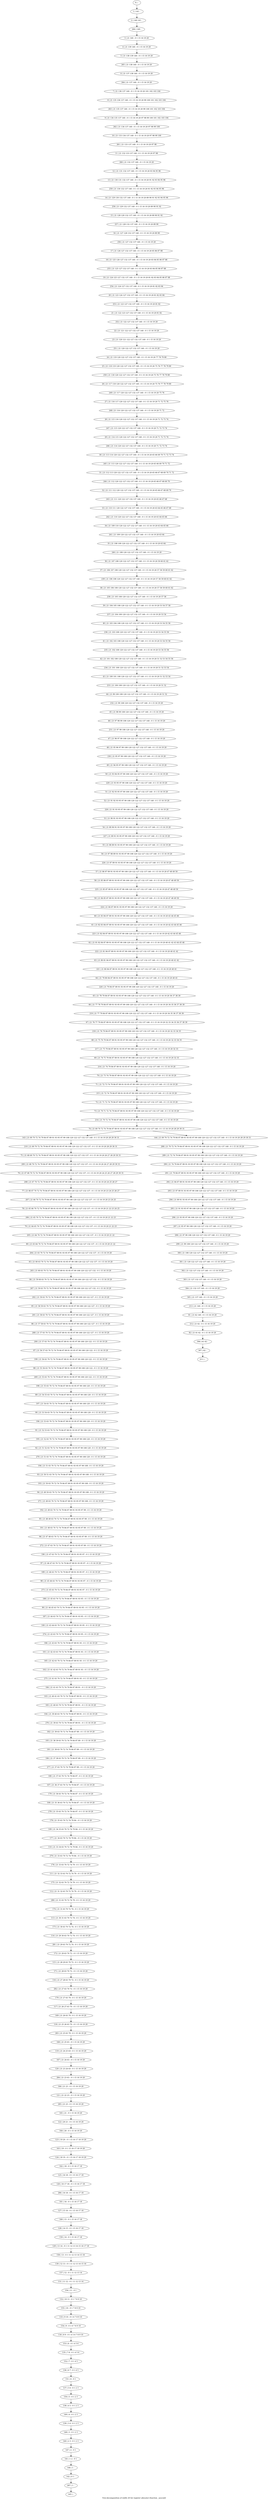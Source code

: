 digraph G {
graph [label="Tree-decomposition of width 20 for register allocator (function _sysconf)"]
0[label="0 | : "];
1[label="1 | 141 : "];
2[label="2 | 140 141 : "];
3[label="3 | 21 140 : 0 1 15 16 19 20 "];
4[label="4 | 21 139 140 : 0 1 15 16 19 20 "];
5[label="5 | 21 138 139 140 : 0 1 15 16 19 20 "];
6[label="6 | 21 137 138 140 : 0 1 15 16 19 20 "];
7[label="7 | 21 136 137 140 : 0 1 15 16 19 20 101 102 103 104 "];
8[label="8 | 21 135 136 137 140 : 0 1 15 16 19 20 99 100 101 102 103 104 "];
9[label="9 | 21 134 135 137 140 : 0 1 15 16 19 20 97 98 99 100 101 102 103 104 "];
10[label="10 | 21 133 134 137 140 : 0 1 15 16 19 20 97 98 99 100 "];
11[label="11 | 21 132 133 137 140 : 0 1 15 16 19 20 97 98 "];
12[label="12 | 21 131 132 137 140 : 0 1 15 16 19 20 93 94 95 96 "];
13[label="13 | 21 130 131 132 137 140 : 0 1 15 16 19 20 91 92 93 94 95 96 "];
14[label="14 | 21 129 130 132 137 140 : 0 1 15 16 19 20 89 90 91 92 93 94 95 96 "];
15[label="15 | 21 128 129 132 137 140 : 0 1 15 16 19 20 89 90 91 92 "];
16[label="16 | 21 127 128 132 137 140 : 0 1 15 16 19 20 89 90 "];
17[label="17 | 21 126 127 132 137 140 : 0 1 15 16 19 20 85 86 87 88 "];
18[label="18 | 21 125 126 127 132 137 140 : 0 1 15 16 19 20 83 84 85 86 87 88 "];
19[label="19 | 21 124 125 127 132 137 140 : 0 1 15 16 19 20 81 82 83 84 85 86 87 88 "];
20[label="20 | 21 123 124 127 132 137 140 : 0 1 15 16 19 20 81 82 83 84 "];
21[label="21 | 21 122 123 127 132 137 140 : 0 1 15 16 19 20 81 82 "];
22[label="22 | 21 121 122 127 132 137 140 : 0 1 15 16 19 20 "];
23[label="23 | 21 120 121 122 127 132 137 140 : 0 1 15 16 19 20 "];
24[label="24 | 21 119 120 122 127 132 137 140 : 0 1 15 16 19 20 77 78 79 80 "];
25[label="25 | 21 118 119 120 122 127 132 137 140 : 0 1 15 16 19 20 75 76 77 78 79 80 "];
26[label="26 | 21 117 118 120 122 127 132 137 140 : 0 1 15 16 19 20 75 76 77 78 79 80 "];
27[label="27 | 21 116 117 120 122 127 132 137 140 : 0 1 15 16 19 20 71 72 75 76 "];
28[label="28 | 21 115 116 120 122 127 132 137 140 : 0 1 15 16 19 20 71 72 73 74 "];
29[label="29 | 21 114 115 120 122 127 132 137 140 : 0 1 15 16 19 20 71 72 73 74 "];
30[label="30 | 21 113 114 120 122 127 132 137 140 : 0 1 15 16 19 20 65 66 69 70 71 72 73 74 "];
31[label="31 | 21 112 113 120 122 127 132 137 140 : 0 1 15 16 19 20 65 66 67 68 69 70 71 72 "];
32[label="32 | 21 111 112 120 122 127 132 137 140 : 0 1 15 16 19 20 65 66 67 68 69 70 "];
33[label="33 | 21 110 111 120 122 127 132 137 140 : 0 1 15 16 19 20 63 64 65 66 67 68 "];
34[label="34 | 21 109 110 120 122 127 132 137 140 : 0 1 15 16 19 20 63 64 65 66 "];
35[label="35 | 21 108 109 120 122 127 132 137 140 : 0 1 15 16 19 20 63 64 "];
36[label="36 | 21 107 108 120 122 127 132 137 140 : 0 1 15 16 19 20 59 60 61 62 "];
37[label="37 | 21 106 107 108 120 122 127 132 137 140 : 0 1 15 16 19 20 57 58 59 60 61 62 "];
38[label="38 | 21 105 106 108 120 122 127 132 137 140 : 0 1 15 16 19 20 57 58 59 60 61 62 "];
39[label="39 | 21 104 105 108 120 122 127 132 137 140 : 0 1 15 16 19 20 53 54 57 58 "];
40[label="40 | 21 103 104 108 120 122 127 132 137 140 : 0 1 15 16 19 20 53 54 55 56 "];
41[label="41 | 21 102 103 108 120 122 127 132 137 140 : 0 1 15 16 19 20 53 54 55 56 "];
42[label="42 | 21 101 102 108 120 122 127 132 137 140 : 0 1 15 16 19 20 51 52 53 54 55 56 "];
43[label="43 | 21 100 101 108 120 122 127 132 137 140 : 0 1 15 16 19 20 51 52 53 54 "];
44[label="44 | 21 99 100 108 120 122 127 132 137 140 : 0 1 15 16 19 20 51 52 "];
45[label="45 | 21 98 99 108 120 122 127 132 137 140 : 0 1 15 16 19 20 "];
46[label="46 | 21 97 98 99 108 120 122 127 132 137 140 : 0 1 15 16 19 20 "];
47[label="47 | 21 96 97 99 108 120 122 127 132 137 140 : 0 1 15 16 19 20 "];
48[label="48 | 21 95 96 97 99 108 120 122 127 132 137 140 : 0 1 15 16 19 20 "];
49[label="49 | 21 94 95 97 99 108 120 122 127 132 137 140 : 0 1 15 16 19 20 "];
50[label="50 | 21 93 94 95 97 99 108 120 122 127 132 137 140 : 0 1 15 16 19 20 "];
51[label="51 | 21 92 93 95 97 99 108 120 122 127 132 137 140 : 0 1 15 16 19 20 "];
52[label="52 | 21 91 92 93 95 97 99 108 120 122 127 132 137 140 : 0 1 15 16 19 20 "];
53[label="53 | 21 90 91 93 95 97 99 108 120 122 127 132 137 140 : 0 1 15 16 19 20 "];
54[label="54 | 21 89 90 91 93 95 97 99 108 120 122 127 132 137 140 : 0 1 15 16 19 20 "];
55[label="55 | 21 88 89 91 93 95 97 99 108 120 122 127 132 137 140 : 0 1 15 16 19 20 "];
56[label="56 | 21 87 88 89 91 93 95 97 99 108 120 122 127 132 137 140 : 0 1 15 16 19 20 "];
57[label="57 | 21 86 87 89 91 93 95 97 99 108 120 122 127 132 137 140 : 0 1 15 16 19 20 47 48 49 50 "];
58[label="58 | 21 85 86 87 89 91 93 95 97 99 108 120 122 127 132 137 140 : 0 1 15 16 19 20 47 48 49 50 "];
59[label="59 | 21 84 85 87 89 91 93 95 97 99 108 120 122 127 132 137 140 : 0 1 15 16 19 20 47 48 49 50 "];
60[label="60 | 21 83 84 87 89 91 93 95 97 99 108 120 122 127 132 137 140 : 0 1 15 16 19 20 43 44 45 46 "];
61[label="61 | 21 82 83 84 87 89 91 93 95 97 99 108 120 122 127 132 137 140 : 0 1 15 16 19 20 42 43 44 45 46 "];
62[label="62 | 21 81 82 84 87 89 91 93 95 97 99 108 120 122 127 132 137 140 : 0 1 15 16 19 20 40 41 42 43 44 45 46 "];
63[label="63 | 21 80 81 84 87 89 91 93 95 97 99 108 120 122 127 132 137 140 : 0 1 15 16 19 20 40 41 42 "];
64[label="64 | 21 79 80 84 87 89 91 93 95 97 99 108 120 122 127 132 137 140 : 0 1 15 16 19 20 40 41 "];
65[label="65 | 21 78 79 84 87 89 91 93 95 97 99 108 120 122 127 132 137 140 : 0 1 15 16 19 20 36 37 38 39 "];
66[label="66 | 21 77 78 79 84 87 89 91 93 95 97 99 108 120 122 127 132 137 140 : 0 1 15 16 19 20 34 35 36 37 38 39 "];
67[label="67 | 21 76 77 79 84 87 89 91 93 95 97 99 108 120 122 127 132 137 140 : 0 1 15 16 19 20 32 33 34 35 36 37 38 39 "];
68[label="68 | 21 75 76 79 84 87 89 91 93 95 97 99 108 120 122 127 132 137 140 : 0 1 15 16 19 20 32 33 34 35 "];
69[label="69 | 21 74 75 79 84 87 89 91 93 95 97 99 108 120 122 127 132 137 140 : 0 1 15 16 19 20 32 33 "];
70[label="70 | 21 73 74 79 84 87 89 91 93 95 97 99 108 120 122 127 132 137 140 : 0 1 15 16 19 20 "];
71[label="71 | 21 72 73 74 79 84 87 89 91 93 95 97 99 108 120 122 127 132 137 140 : 0 1 15 16 19 20 "];
72[label="72 | 21 71 72 74 79 84 87 89 91 93 95 97 99 108 120 122 127 132 137 140 : 0 1 15 16 19 20 "];
73[label="73 | 21 70 71 72 74 79 84 87 89 91 93 95 97 99 108 120 122 127 132 137 140 : 0 1 15 16 19 20 "];
74[label="74 | 21 69 70 72 74 79 84 87 89 91 93 95 97 99 108 120 122 127 132 137 140 : 0 1 15 16 19 20 28 29 30 31 "];
75[label="75 | 21 68 69 70 72 74 79 84 87 89 91 93 95 97 99 108 120 122 127 132 137 : 0 1 15 16 19 20 26 27 28 29 30 31 "];
76[label="76 | 21 67 68 70 72 74 79 84 87 89 91 93 95 97 99 108 120 122 127 132 137 : 0 1 15 16 19 20 24 25 26 27 28 29 30 31 "];
77[label="77 | 21 66 67 70 72 74 79 84 87 89 91 93 95 97 99 108 120 122 127 132 137 : 0 1 15 16 19 20 23 24 25 26 27 "];
78[label="78 | 21 65 66 70 72 74 79 84 87 89 91 93 95 97 99 108 120 122 127 132 137 : 0 1 15 16 19 20 21 22 23 24 25 "];
79[label="79 | 21 64 65 70 72 74 79 84 87 89 91 93 95 97 99 108 120 122 127 132 137 : 0 1 15 16 19 20 21 22 23 "];
80[label="80 | 21 63 64 70 72 74 79 84 87 89 91 93 95 97 99 108 120 122 127 132 137 : 0 1 15 16 19 20 21 22 "];
81[label="81 | 21 62 140 : 0 1 15 16 19 20 "];
82[label="82 | 21 61 62 : 0 1 15 16 19 20 "];
83[label="83 | 21 60 63 70 72 74 79 84 87 89 91 93 95 97 99 108 120 122 127 132 137 : 0 1 15 16 19 20 "];
84[label="84 | 21 59 60 63 70 72 74 79 84 87 89 91 93 95 97 99 108 120 122 127 132 : 0 1 15 16 19 20 "];
85[label="85 | 21 58 59 63 70 72 74 79 84 87 89 91 93 95 97 99 108 120 122 127 : 0 1 15 16 19 20 "];
86[label="86 | 21 57 58 63 70 72 74 79 84 87 89 91 93 95 97 99 108 120 122 127 : 0 1 15 16 19 20 "];
87[label="87 | 21 56 57 63 70 72 74 79 84 87 89 91 93 95 97 99 108 120 122 : 0 1 15 16 19 20 "];
88[label="88 | 21 55 56 63 70 72 74 79 84 87 89 91 93 95 97 99 108 120 122 : 0 1 15 16 19 20 "];
89[label="89 | 21 54 55 63 70 72 74 79 84 87 89 91 93 95 97 99 108 120 : 0 1 15 16 19 20 "];
90[label="90 | 21 53 54 63 70 72 74 79 84 87 89 91 93 95 97 99 108 120 : 0 1 15 16 19 20 "];
91[label="91 | 21 52 53 63 70 72 74 79 84 87 89 91 93 95 97 99 108 120 : 0 1 15 16 19 20 "];
92[label="92 | 21 51 52 63 70 72 74 79 84 87 89 91 93 95 97 99 108 120 : 0 1 15 16 19 20 "];
93[label="93 | 21 50 51 63 70 72 74 79 84 87 89 91 93 95 97 99 108 : 0 1 15 16 19 20 "];
94[label="94 | 21 49 50 63 70 72 74 79 84 87 89 91 93 95 97 99 108 : 0 1 15 16 19 20 "];
95[label="95 | 21 48 49 63 70 72 74 79 84 87 89 91 93 95 97 99 : 0 1 15 16 19 20 "];
96[label="96 | 21 47 48 63 70 72 74 79 84 87 89 91 93 95 97 99 : 0 1 15 16 19 20 "];
97[label="97 | 21 46 47 63 70 72 74 79 84 87 89 91 93 95 97 : 0 1 15 16 19 20 "];
98[label="98 | 21 45 46 63 70 72 74 79 84 87 89 91 93 95 97 : 0 1 15 16 19 20 "];
99[label="99 | 21 44 45 63 70 72 74 79 84 87 89 91 93 95 : 0 1 15 16 19 20 "];
100[label="100 | 21 43 44 63 70 72 74 79 84 87 89 91 93 95 : 0 1 15 16 19 20 "];
101[label="101 | 21 42 43 63 70 72 74 79 84 87 89 91 93 : 0 1 15 16 19 20 "];
102[label="102 | 21 41 42 63 70 72 74 79 84 87 89 91 93 : 0 1 15 16 19 20 "];
103[label="103 | 21 40 41 63 70 72 74 79 84 87 89 91 : 0 1 15 16 19 20 "];
104[label="104 | 21 39 40 63 70 72 74 79 84 87 89 91 : 0 1 15 16 19 20 "];
105[label="105 | 21 38 39 63 70 72 74 79 84 87 89 : 0 1 15 16 19 20 "];
106[label="106 | 21 37 38 63 70 72 74 79 84 87 89 : 0 1 15 16 19 20 "];
107[label="107 | 21 36 37 63 70 72 74 79 84 87 : 0 1 15 16 19 20 "];
108[label="108 | 21 35 36 63 70 72 74 79 84 87 : 0 1 15 16 19 20 "];
109[label="109 | 21 34 35 63 70 72 74 79 84 : 0 1 15 16 19 20 "];
110[label="110 | 21 33 34 63 70 72 74 79 84 : 0 1 15 16 19 20 "];
111[label="111 | 21 32 33 63 70 72 74 79 : 0 1 15 16 19 20 "];
112[label="112 | 21 31 32 63 70 72 74 79 : 0 1 15 16 19 20 "];
113[label="113 | 21 30 31 63 70 72 74 : 0 1 15 16 19 20 "];
114[label="114 | 21 29 30 63 70 72 74 : 0 1 15 16 19 20 "];
115[label="115 | 21 28 29 63 70 72 : 0 1 15 16 19 20 "];
116[label="116 | 21 27 28 63 70 72 : 0 1 15 16 19 20 "];
117[label="117 | 21 26 27 63 70 : 0 1 15 16 19 20 "];
118[label="118 | 21 25 26 63 70 : 0 1 15 16 19 20 "];
119[label="119 | 21 24 25 63 : 0 1 15 16 19 20 "];
120[label="120 | 21 23 24 63 : 0 1 15 16 19 20 "];
121[label="121 | 21 22 23 : 0 1 15 16 19 20 "];
122[label="122 | 20 21 : 0 1 15 16 19 20 "];
123[label="123 | 19 20 : 0 1 15 16 17 18 19 20 "];
124[label="124 | 18 19 : 0 1 15 16 17 18 19 20 "];
125[label="125 | 16 18 : 0 1 15 16 17 18 "];
126[label="126 | 16 17 18 : 0 1 15 16 17 18 "];
127[label="127 | 15 16 : 0 1 15 16 17 18 "];
128[label="128 | 14 15 : 0 1 15 16 17 18 "];
129[label="129 | 13 14 : 0 1 11 12 13 14 15 16 17 18 "];
130[label="130 | 12 13 : 0 1 11 12 13 14 15 16 "];
131[label="131 | 11 12 : 0 1 11 12 13 14 "];
132[label="132 | 10 11 : 0 1 7 8 9 10 "];
133[label="133 | 9 10 : 0 1 6 7 8 9 10 "];
134[label="134 | 8 9 : 0 1 4 5 6 7 8 9 10 "];
135[label="135 | 7 8 : 0 1 4 5 6 "];
136[label="136 | 6 7 : 0 1 4 5 "];
137[label="137 | 5 6 : 0 1 2 3 "];
138[label="138 | 4 5 : 0 1 2 3 "];
139[label="139 | 3 4 : 0 1 2 3 "];
140[label="140 | 2 3 : 0 1 2 3 "];
141[label="141 | 1 2 : 0 1 "];
142[label="142 | 0 1 : "];
143[label="143 | 21 69 70 72 74 79 84 87 89 91 93 95 97 99 108 120 122 127 132 137 140 : 0 1 15 16 19 20 28 29 30 31 "];
144[label="144 | 21 69 70 72 74 79 84 87 89 91 93 95 97 99 108 120 122 127 132 137 140 : 0 1 15 16 19 20 28 29 30 31 "];
145[label="145 | : "];
146[label="146 | 1 : "];
147[label="147 | 2 : 0 1 "];
148[label="148 | 3 : 0 1 2 3 "];
149[label="149 | 4 : 0 1 2 3 "];
150[label="150 | 5 : 0 1 2 3 "];
151[label="151 | 6 : 0 1 "];
152[label="152 | 7 : 0 1 4 5 "];
153[label="153 | 8 : 0 1 4 5 6 "];
154[label="154 | 9 : 0 1 6 7 8 9 10 "];
155[label="155 | 10 : 0 1 7 8 9 10 "];
156[label="156 | 11 : 0 1 "];
157[label="157 | 12 : 0 1 11 12 13 14 "];
158[label="158 | 13 : 0 1 11 12 13 14 15 16 "];
159[label="159 | 14 : 0 1 15 16 17 18 "];
160[label="160 | 15 : 0 1 15 16 17 18 "];
161[label="161 | 16 : 0 1 15 16 17 18 "];
162[label="162 | 18 : 0 1 15 16 17 18 "];
163[label="163 | 19 : 0 1 15 16 17 18 19 20 "];
164[label="164 | 20 : 0 1 15 16 19 20 "];
165[label="165 | 21 : 0 1 15 16 19 20 "];
166[label="166 | 21 23 : 0 1 15 16 19 20 "];
167[label="167 | 21 24 63 : 0 1 15 16 19 20 "];
168[label="168 | 21 25 63 : 0 1 15 16 19 20 "];
169[label="169 | 21 26 63 70 : 0 1 15 16 19 20 "];
170[label="170 | 21 27 63 70 : 0 1 15 16 19 20 "];
171[label="171 | 21 28 63 70 72 : 0 1 15 16 19 20 "];
172[label="172 | 21 29 63 70 72 : 0 1 15 16 19 20 "];
173[label="173 | 21 30 63 70 72 74 : 0 1 15 16 19 20 "];
174[label="174 | 21 31 63 70 72 74 : 0 1 15 16 19 20 "];
175[label="175 | 21 32 63 70 72 74 79 : 0 1 15 16 19 20 "];
176[label="176 | 21 33 63 70 72 74 79 : 0 1 15 16 19 20 "];
177[label="177 | 21 34 63 70 72 74 79 84 : 0 1 15 16 19 20 "];
178[label="178 | 21 35 63 70 72 74 79 84 : 0 1 15 16 19 20 "];
179[label="179 | 21 36 63 70 72 74 79 84 87 : 0 1 15 16 19 20 "];
180[label="180 | 21 37 63 70 72 74 79 84 87 : 0 1 15 16 19 20 "];
181[label="181 | 21 38 63 70 72 74 79 84 87 89 : 0 1 15 16 19 20 "];
182[label="182 | 21 39 63 70 72 74 79 84 87 89 : 0 1 15 16 19 20 "];
183[label="183 | 21 40 63 70 72 74 79 84 87 89 91 : 0 1 15 16 19 20 "];
184[label="184 | 21 41 63 70 72 74 79 84 87 89 91 : 0 1 15 16 19 20 "];
185[label="185 | 21 42 63 70 72 74 79 84 87 89 91 93 : 0 1 15 16 19 20 "];
186[label="186 | 21 43 63 70 72 74 79 84 87 89 91 93 : 0 1 15 16 19 20 "];
187[label="187 | 21 44 63 70 72 74 79 84 87 89 91 93 95 : 0 1 15 16 19 20 "];
188[label="188 | 21 45 63 70 72 74 79 84 87 89 91 93 95 : 0 1 15 16 19 20 "];
189[label="189 | 21 46 63 70 72 74 79 84 87 89 91 93 95 97 : 0 1 15 16 19 20 "];
190[label="190 | 21 47 63 70 72 74 79 84 87 89 91 93 95 97 : 0 1 15 16 19 20 "];
191[label="191 | 21 48 63 70 72 74 79 84 87 89 91 93 95 97 99 : 0 1 15 16 19 20 "];
192[label="192 | 21 49 63 70 72 74 79 84 87 89 91 93 95 97 99 : 0 1 15 16 19 20 "];
193[label="193 | 21 50 63 70 72 74 79 84 87 89 91 93 95 97 99 108 : 0 1 15 16 19 20 "];
194[label="194 | 21 51 63 70 72 74 79 84 87 89 91 93 95 97 99 108 : 0 1 15 16 19 20 "];
195[label="195 | 21 52 63 70 72 74 79 84 87 89 91 93 95 97 99 108 120 : 0 1 15 16 19 20 "];
196[label="196 | 21 53 63 70 72 74 79 84 87 89 91 93 95 97 99 108 120 : 0 1 15 16 19 20 "];
197[label="197 | 21 54 63 70 72 74 79 84 87 89 91 93 95 97 99 108 120 : 0 1 15 16 19 20 "];
198[label="198 | 21 55 63 70 72 74 79 84 87 89 91 93 95 97 99 108 120 : 0 1 15 16 19 20 "];
199[label="199 | 21 56 63 70 72 74 79 84 87 89 91 93 95 97 99 108 120 122 : 0 1 15 16 19 20 "];
200[label="200 | 21 57 63 70 72 74 79 84 87 89 91 93 95 97 99 108 120 122 : 0 1 15 16 19 20 "];
201[label="201 | 21 58 63 70 72 74 79 84 87 89 91 93 95 97 99 108 120 122 127 : 0 1 15 16 19 20 "];
202[label="202 | 21 59 63 70 72 74 79 84 87 89 91 93 95 97 99 108 120 122 127 : 0 1 15 16 19 20 "];
203[label="203 | 21 60 63 70 72 74 79 84 87 89 91 93 95 97 99 108 120 122 127 132 : 0 1 15 16 19 20 "];
204[label="204 | 21 63 70 72 74 79 84 87 89 91 93 95 97 99 108 120 122 127 132 137 : 0 1 15 16 19 20 "];
205[label="205 | 21 64 70 72 74 79 84 87 89 91 93 95 97 99 108 120 122 127 132 137 : 0 1 15 16 19 20 21 22 "];
206[label="206 | 21 65 70 72 74 79 84 87 89 91 93 95 97 99 108 120 122 127 132 137 : 0 1 15 16 19 20 21 22 23 "];
207[label="207 | 21 66 70 72 74 79 84 87 89 91 93 95 97 99 108 120 122 127 132 137 : 0 1 15 16 19 20 23 24 25 "];
208[label="208 | 21 67 70 72 74 79 84 87 89 91 93 95 97 99 108 120 122 127 132 137 : 0 1 15 16 19 20 24 25 26 27 "];
209[label="209 | 21 68 70 72 74 79 84 87 89 91 93 95 97 99 108 120 122 127 132 137 : 0 1 15 16 19 20 26 27 28 29 30 31 "];
210[label="210 | 21 69 70 72 74 79 84 87 89 91 93 95 97 99 108 120 122 127 132 137 : 0 1 15 16 19 20 28 29 30 31 "];
211[label="211 | : "];
212[label="212 | 21 62 : 0 1 15 16 19 20 "];
213[label="213 | 21 140 : 0 1 15 16 19 20 "];
214[label="214 | 21 70 72 74 79 84 87 89 91 93 95 97 99 108 120 122 127 132 137 140 : 0 1 15 16 19 20 "];
215[label="215 | 21 72 74 79 84 87 89 91 93 95 97 99 108 120 122 127 132 137 140 : 0 1 15 16 19 20 "];
216[label="216 | 21 74 79 84 87 89 91 93 95 97 99 108 120 122 127 132 137 140 : 0 1 15 16 19 20 "];
217[label="217 | 21 75 79 84 87 89 91 93 95 97 99 108 120 122 127 132 137 140 : 0 1 15 16 19 20 32 33 "];
218[label="218 | 21 76 79 84 87 89 91 93 95 97 99 108 120 122 127 132 137 140 : 0 1 15 16 19 20 32 33 34 35 "];
219[label="219 | 21 77 79 84 87 89 91 93 95 97 99 108 120 122 127 132 137 140 : 0 1 15 16 19 20 34 35 36 37 38 39 "];
220[label="220 | 21 79 84 87 89 91 93 95 97 99 108 120 122 127 132 137 140 : 0 1 15 16 19 20 "];
221[label="221 | 21 80 84 87 89 91 93 95 97 99 108 120 122 127 132 137 140 : 0 1 15 16 19 20 40 41 "];
222[label="222 | 21 81 84 87 89 91 93 95 97 99 108 120 122 127 132 137 140 : 0 1 15 16 19 20 40 41 42 "];
223[label="223 | 21 82 84 87 89 91 93 95 97 99 108 120 122 127 132 137 140 : 0 1 15 16 19 20 42 43 44 45 46 "];
224[label="224 | 21 84 87 89 91 93 95 97 99 108 120 122 127 132 137 140 : 0 1 15 16 19 20 "];
225[label="225 | 21 85 87 89 91 93 95 97 99 108 120 122 127 132 137 140 : 0 1 15 16 19 20 47 48 49 50 "];
226[label="226 | 21 87 89 91 93 95 97 99 108 120 122 127 132 137 140 : 0 1 15 16 19 20 "];
227[label="227 | 21 89 91 93 95 97 99 108 120 122 127 132 137 140 : 0 1 15 16 19 20 "];
228[label="228 | 21 91 93 95 97 99 108 120 122 127 132 137 140 : 0 1 15 16 19 20 "];
229[label="229 | 21 93 95 97 99 108 120 122 127 132 137 140 : 0 1 15 16 19 20 "];
230[label="230 | 21 95 97 99 108 120 122 127 132 137 140 : 0 1 15 16 19 20 "];
231[label="231 | 21 97 99 108 120 122 127 132 137 140 : 0 1 15 16 19 20 "];
232[label="232 | 21 99 108 120 122 127 132 137 140 : 0 1 15 16 19 20 "];
233[label="233 | 21 100 108 120 122 127 132 137 140 : 0 1 15 16 19 20 51 52 "];
234[label="234 | 21 101 108 120 122 127 132 137 140 : 0 1 15 16 19 20 51 52 53 54 "];
235[label="235 | 21 102 108 120 122 127 132 137 140 : 0 1 15 16 19 20 53 54 55 56 "];
236[label="236 | 21 103 108 120 122 127 132 137 140 : 0 1 15 16 19 20 53 54 55 56 "];
237[label="237 | 21 104 108 120 122 127 132 137 140 : 0 1 15 16 19 20 53 54 "];
238[label="238 | 21 105 108 120 122 127 132 137 140 : 0 1 15 16 19 20 57 58 "];
239[label="239 | 21 106 108 120 122 127 132 137 140 : 0 1 15 16 19 20 57 58 59 60 61 62 "];
240[label="240 | 21 108 120 122 127 132 137 140 : 0 1 15 16 19 20 "];
241[label="241 | 21 109 120 122 127 132 137 140 : 0 1 15 16 19 20 63 64 "];
242[label="242 | 21 110 120 122 127 132 137 140 : 0 1 15 16 19 20 63 64 65 66 "];
243[label="243 | 21 111 120 122 127 132 137 140 : 0 1 15 16 19 20 65 66 67 68 "];
244[label="244 | 21 112 120 122 127 132 137 140 : 0 1 15 16 19 20 65 66 67 68 69 70 "];
245[label="245 | 21 113 120 122 127 132 137 140 : 0 1 15 16 19 20 65 66 69 70 71 72 "];
246[label="246 | 21 114 120 122 127 132 137 140 : 0 1 15 16 19 20 71 72 73 74 "];
247[label="247 | 21 115 120 122 127 132 137 140 : 0 1 15 16 19 20 71 72 73 74 "];
248[label="248 | 21 116 120 122 127 132 137 140 : 0 1 15 16 19 20 71 72 "];
249[label="249 | 21 117 120 122 127 132 137 140 : 0 1 15 16 19 20 75 76 "];
250[label="250 | 21 118 120 122 127 132 137 140 : 0 1 15 16 19 20 75 76 77 78 79 80 "];
251[label="251 | 21 120 122 127 132 137 140 : 0 1 15 16 19 20 "];
252[label="252 | 21 122 127 132 137 140 : 0 1 15 16 19 20 "];
253[label="253 | 21 123 127 132 137 140 : 0 1 15 16 19 20 81 82 "];
254[label="254 | 21 124 127 132 137 140 : 0 1 15 16 19 20 81 82 83 84 "];
255[label="255 | 21 125 127 132 137 140 : 0 1 15 16 19 20 83 84 85 86 87 88 "];
256[label="256 | 21 127 132 137 140 : 0 1 15 16 19 20 "];
257[label="257 | 21 128 132 137 140 : 0 1 15 16 19 20 89 90 "];
258[label="258 | 21 129 132 137 140 : 0 1 15 16 19 20 89 90 91 92 "];
259[label="259 | 21 130 132 137 140 : 0 1 15 16 19 20 91 92 93 94 95 96 "];
260[label="260 | 21 132 137 140 : 0 1 15 16 19 20 "];
261[label="261 | 21 133 137 140 : 0 1 15 16 19 20 97 98 "];
262[label="262 | 21 134 137 140 : 0 1 15 16 19 20 97 98 99 100 "];
263[label="263 | 21 135 137 140 : 0 1 15 16 19 20 99 100 101 102 103 104 "];
264[label="264 | 21 137 140 : 0 1 15 16 19 20 "];
265[label="265 | 21 138 140 : 0 1 15 16 19 20 "];
266[label="266 | 140 : "];
267[label="267 | 21 59 63 70 72 74 79 84 87 89 91 93 95 97 99 108 120 122 127 132 : 0 1 15 16 19 20 "];
268[label="268 | 21 57 63 70 72 74 79 84 87 89 91 93 95 97 99 108 120 122 127 : 0 1 15 16 19 20 "];
269[label="269 | 21 55 63 70 72 74 79 84 87 89 91 93 95 97 99 108 120 122 : 0 1 15 16 19 20 "];
270[label="270 | 21 51 63 70 72 74 79 84 87 89 91 93 95 97 99 108 120 : 0 1 15 16 19 20 "];
271[label="271 | 21 49 63 70 72 74 79 84 87 89 91 93 95 97 99 108 : 0 1 15 16 19 20 "];
272[label="272 | 21 47 63 70 72 74 79 84 87 89 91 93 95 97 99 : 0 1 15 16 19 20 "];
273[label="273 | 21 45 63 70 72 74 79 84 87 89 91 93 95 97 : 0 1 15 16 19 20 "];
274[label="274 | 21 43 63 70 72 74 79 84 87 89 91 93 95 : 0 1 15 16 19 20 "];
275[label="275 | 21 41 63 70 72 74 79 84 87 89 91 93 : 0 1 15 16 19 20 "];
276[label="276 | 21 39 63 70 72 74 79 84 87 89 91 : 0 1 15 16 19 20 "];
277[label="277 | 21 37 63 70 72 74 79 84 87 89 : 0 1 15 16 19 20 "];
278[label="278 | 21 35 63 70 72 74 79 84 87 : 0 1 15 16 19 20 "];
279[label="279 | 21 33 63 70 72 74 79 84 : 0 1 15 16 19 20 "];
280[label="280 | 21 31 63 70 72 74 79 : 0 1 15 16 19 20 "];
281[label="281 | 21 29 63 70 72 74 : 0 1 15 16 19 20 "];
282[label="282 | 21 27 63 70 72 : 0 1 15 16 19 20 "];
283[label="283 | 21 25 63 70 : 0 1 15 16 19 20 "];
284[label="284 | 21 23 63 : 0 1 15 16 19 20 "];
285[label="285 | 21 23 : 0 1 15 16 19 20 "];
286[label="286 | 16 18 : 0 1 15 16 17 18 "];
287[label="287 | 1 : "];
288[label="288 | 21 70 72 74 79 84 87 89 91 93 95 97 99 108 120 122 127 132 137 140 : 0 1 15 16 19 20 "];
289[label="289 | 21 72 74 79 84 87 89 91 93 95 97 99 108 120 122 127 132 137 140 : 0 1 15 16 19 20 "];
290[label="290 | 21 74 79 84 87 89 91 93 95 97 99 108 120 122 127 132 137 140 : 0 1 15 16 19 20 "];
291[label="291 | 21 79 84 87 89 91 93 95 97 99 108 120 122 127 132 137 140 : 0 1 15 16 19 20 "];
292[label="292 | 21 84 87 89 91 93 95 97 99 108 120 122 127 132 137 140 : 0 1 15 16 19 20 "];
293[label="293 | 21 87 89 91 93 95 97 99 108 120 122 127 132 137 140 : 0 1 15 16 19 20 "];
294[label="294 | 21 89 91 93 95 97 99 108 120 122 127 132 137 140 : 0 1 15 16 19 20 "];
295[label="295 | 21 91 93 95 97 99 108 120 122 127 132 137 140 : 0 1 15 16 19 20 "];
296[label="296 | 21 93 95 97 99 108 120 122 127 132 137 140 : 0 1 15 16 19 20 "];
297[label="297 | 21 95 97 99 108 120 122 127 132 137 140 : 0 1 15 16 19 20 "];
298[label="298 | 21 97 99 108 120 122 127 132 137 140 : 0 1 15 16 19 20 "];
299[label="299 | 21 99 108 120 122 127 132 137 140 : 0 1 15 16 19 20 "];
300[label="300 | 21 108 120 122 127 132 137 140 : 0 1 15 16 19 20 "];
301[label="301 | 21 120 122 127 132 137 140 : 0 1 15 16 19 20 "];
302[label="302 | 21 122 127 132 137 140 : 0 1 15 16 19 20 "];
303[label="303 | 21 127 132 137 140 : 0 1 15 16 19 20 "];
304[label="304 | 21 132 137 140 : 0 1 15 16 19 20 "];
305[label="305 | 21 137 140 : 0 1 15 16 19 20 "];
306[label="306 | 61 62 : "];
307[label="307 | 62 : "];
0->1 ;
1->2 ;
3->4 ;
4->5 ;
7->8 ;
12->13 ;
17->18 ;
22->23 ;
24->25 ;
36->37 ;
45->46 ;
47->48 ;
49->50 ;
51->52 ;
53->54 ;
55->56 ;
57->58 ;
60->61 ;
65->66 ;
70->71 ;
72->73 ;
125->126 ;
74->143 ;
74->144 ;
146->142 ;
141->146 ;
147->141 ;
140->147 ;
148->140 ;
139->148 ;
149->139 ;
138->149 ;
150->138 ;
137->150 ;
151->137 ;
136->151 ;
152->136 ;
135->152 ;
153->135 ;
134->153 ;
154->134 ;
133->154 ;
155->133 ;
132->155 ;
156->132 ;
131->156 ;
157->131 ;
130->157 ;
158->130 ;
129->158 ;
159->129 ;
128->159 ;
160->128 ;
127->160 ;
161->127 ;
162->125 ;
124->162 ;
163->124 ;
123->163 ;
164->123 ;
122->164 ;
165->122 ;
166->121 ;
167->120 ;
119->167 ;
168->119 ;
169->118 ;
117->169 ;
170->117 ;
171->116 ;
115->171 ;
172->115 ;
173->114 ;
113->173 ;
174->113 ;
175->112 ;
111->175 ;
176->111 ;
177->110 ;
109->177 ;
178->109 ;
179->108 ;
107->179 ;
180->107 ;
181->106 ;
105->181 ;
182->105 ;
183->104 ;
103->183 ;
184->103 ;
185->102 ;
101->185 ;
186->101 ;
187->100 ;
99->187 ;
188->99 ;
189->98 ;
97->189 ;
190->97 ;
191->96 ;
95->191 ;
192->95 ;
193->94 ;
93->193 ;
194->93 ;
195->92 ;
91->195 ;
196->91 ;
90->196 ;
197->90 ;
89->197 ;
198->89 ;
199->88 ;
87->199 ;
200->87 ;
201->86 ;
85->201 ;
202->85 ;
203->84 ;
83->203 ;
204->83 ;
80->204 ;
205->80 ;
79->205 ;
206->79 ;
78->206 ;
207->78 ;
77->207 ;
208->77 ;
76->208 ;
209->76 ;
75->209 ;
210->75 ;
143->210 ;
212->82 ;
81->212 ;
213->81 ;
214->74 ;
73->214 ;
215->72 ;
71->215 ;
216->70 ;
69->216 ;
217->69 ;
68->217 ;
218->68 ;
67->218 ;
219->67 ;
66->219 ;
220->65 ;
64->220 ;
221->64 ;
63->221 ;
222->63 ;
62->222 ;
223->62 ;
61->223 ;
224->60 ;
59->224 ;
225->59 ;
58->225 ;
226->57 ;
56->226 ;
227->55 ;
54->227 ;
228->53 ;
52->228 ;
229->51 ;
50->229 ;
230->49 ;
48->230 ;
231->47 ;
46->231 ;
232->45 ;
44->232 ;
233->44 ;
43->233 ;
234->43 ;
42->234 ;
235->42 ;
41->235 ;
236->41 ;
40->236 ;
237->40 ;
39->237 ;
238->39 ;
38->238 ;
239->38 ;
37->239 ;
240->36 ;
35->240 ;
241->35 ;
34->241 ;
242->34 ;
33->242 ;
243->33 ;
32->243 ;
244->32 ;
31->244 ;
245->31 ;
30->245 ;
246->30 ;
29->246 ;
247->29 ;
28->247 ;
248->28 ;
27->248 ;
249->27 ;
26->249 ;
250->26 ;
25->250 ;
251->24 ;
23->251 ;
252->22 ;
21->252 ;
253->21 ;
20->253 ;
254->20 ;
19->254 ;
255->19 ;
18->255 ;
256->17 ;
16->256 ;
257->16 ;
15->257 ;
258->15 ;
14->258 ;
259->14 ;
13->259 ;
260->12 ;
11->260 ;
261->11 ;
10->261 ;
262->10 ;
9->262 ;
263->9 ;
8->263 ;
264->7 ;
6->264 ;
265->6 ;
5->265 ;
266->3 ;
2->266 ;
267->202 ;
84->267 ;
268->200 ;
86->268 ;
269->198 ;
88->269 ;
270->194 ;
92->270 ;
271->192 ;
94->271 ;
272->190 ;
96->272 ;
273->188 ;
98->273 ;
274->186 ;
100->274 ;
275->184 ;
102->275 ;
276->182 ;
104->276 ;
277->180 ;
106->277 ;
278->178 ;
108->278 ;
279->176 ;
110->279 ;
280->174 ;
112->280 ;
281->172 ;
114->281 ;
282->170 ;
116->282 ;
283->168 ;
118->283 ;
284->166 ;
120->284 ;
285->165 ;
121->285 ;
286->161 ;
126->286 ;
287->145 ;
142->287 ;
144->288 ;
288->289 ;
289->290 ;
290->291 ;
291->292 ;
292->293 ;
293->294 ;
294->295 ;
295->296 ;
296->297 ;
297->298 ;
298->299 ;
299->300 ;
300->301 ;
301->302 ;
302->303 ;
303->304 ;
305->213 ;
304->305 ;
82->306 ;
307->211 ;
306->307 ;
}
